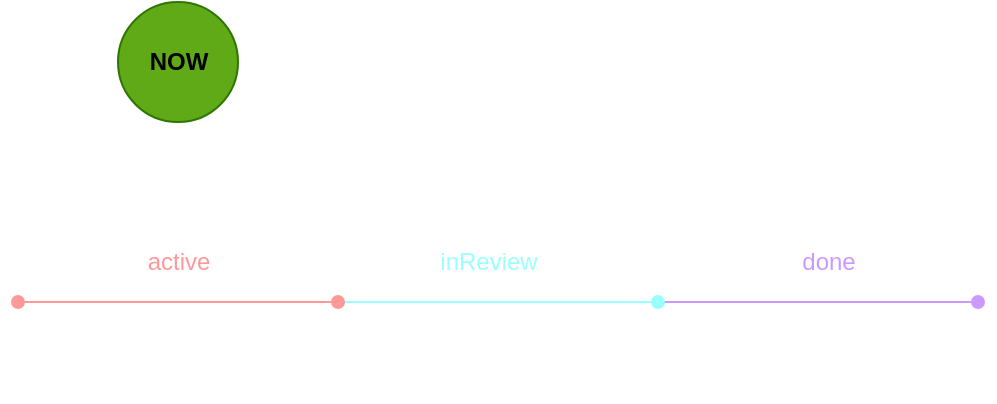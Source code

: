 <mxfile>
    <diagram id="BgbNmm1LCJljER9whC-H" name="Page-1">
        <mxGraphModel dx="820" dy="459" grid="1" gridSize="10" guides="1" tooltips="1" connect="1" arrows="1" fold="1" page="1" pageScale="1" pageWidth="850" pageHeight="1100" math="0" shadow="0">
            <root>
                <mxCell id="0"/>
                <mxCell id="1" parent="0"/>
                <mxCell id="4" value="" style="endArrow=oval;html=1;strokeColor=#CC99FF;endFill=1;" edge="1" parent="1">
                    <mxGeometry width="50" height="50" relative="1" as="geometry">
                        <mxPoint x="480" y="240" as="sourcePoint"/>
                        <mxPoint x="640" y="240" as="targetPoint"/>
                    </mxGeometry>
                </mxCell>
                <mxCell id="3" value="" style="endArrow=oval;html=1;strokeColor=#99FFFF;endFill=1;" edge="1" parent="1">
                    <mxGeometry width="50" height="50" relative="1" as="geometry">
                        <mxPoint x="320" y="240" as="sourcePoint"/>
                        <mxPoint x="480" y="240" as="targetPoint"/>
                    </mxGeometry>
                </mxCell>
                <mxCell id="2" value="" style="endArrow=oval;startArrow=oval;html=1;fillColor=#fad9d5;strokeColor=#FF9999;endFill=1;startFill=1;" edge="1" parent="1">
                    <mxGeometry width="50" height="50" relative="1" as="geometry">
                        <mxPoint x="160" y="240" as="sourcePoint"/>
                        <mxPoint x="320" y="240" as="targetPoint"/>
                    </mxGeometry>
                </mxCell>
                <mxCell id="5" value="" style="ellipse;whiteSpace=wrap;html=1;aspect=fixed;fillColor=#60a917;strokeColor=#2D7600;fontColor=#ffffff;" vertex="1" parent="1">
                    <mxGeometry x="210" y="90" width="60" height="60" as="geometry"/>
                </mxCell>
                <mxCell id="6" value="&lt;b&gt;NOW&lt;/b&gt;" style="text;html=1;resizable=0;autosize=1;align=center;verticalAlign=middle;points=[];fillColor=none;strokeColor=none;rounded=0;" vertex="1" parent="1">
                    <mxGeometry x="220" y="110" width="40" height="20" as="geometry"/>
                </mxCell>
                <mxCell id="7" value="&lt;font color=&quot;#ff9999&quot;&gt;active&lt;/font&gt;" style="text;html=1;resizable=0;autosize=1;align=center;verticalAlign=middle;points=[];fillColor=none;strokeColor=none;rounded=0;" vertex="1" parent="1">
                    <mxGeometry x="215" y="210" width="50" height="20" as="geometry"/>
                </mxCell>
                <mxCell id="8" value="&lt;font color=&quot;#99ffff&quot;&gt;inReview&lt;/font&gt;" style="text;html=1;resizable=0;autosize=1;align=center;verticalAlign=middle;points=[];fillColor=none;strokeColor=none;rounded=0;" vertex="1" parent="1">
                    <mxGeometry x="365" y="210" width="60" height="20" as="geometry"/>
                </mxCell>
                <mxCell id="9" value="&lt;font color=&quot;#cc99ff&quot;&gt;done&lt;/font&gt;" style="text;html=1;resizable=0;autosize=1;align=center;verticalAlign=middle;points=[];fillColor=none;strokeColor=none;rounded=0;" vertex="1" parent="1">
                    <mxGeometry x="545" y="210" width="40" height="20" as="geometry"/>
                </mxCell>
                <mxCell id="10" value="&lt;font color=&quot;#ffffff&quot;&gt;event end time&lt;/font&gt;" style="text;html=1;resizable=0;autosize=1;align=center;verticalAlign=middle;points=[];fillColor=none;strokeColor=none;rounded=0;fontColor=#CC99FF;" vertex="1" parent="1">
                    <mxGeometry x="275" y="270" width="90" height="20" as="geometry"/>
                </mxCell>
                <mxCell id="11" value="&lt;font color=&quot;#ffffff&quot;&gt;review time&lt;/font&gt;" style="text;html=1;resizable=0;autosize=1;align=center;verticalAlign=middle;points=[];fillColor=none;strokeColor=none;rounded=0;fontColor=#CC99FF;" vertex="1" parent="1">
                    <mxGeometry x="440" y="270" width="80" height="20" as="geometry"/>
                </mxCell>
            </root>
        </mxGraphModel>
    </diagram>
</mxfile>